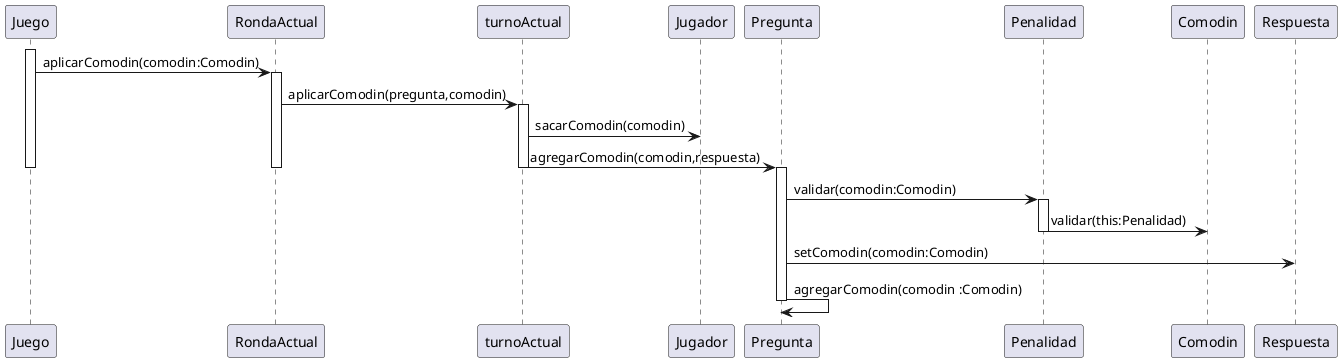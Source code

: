 @startuml
activate Juego
Juego ->RondaActual:aplicarComodin(comodin:Comodin)
activate RondaActual
RondaActual ->turnoActual:aplicarComodin(pregunta,comodin)
activate turnoActual
turnoActual->Jugador:sacarComodin(comodin)
turnoActual->Pregunta:agregarComodin(comodin,respuesta)

deactivate Juego
deactivate RondaActual
deactivate turnoActual
activate Pregunta

Pregunta -> Penalidad:validar(comodin:Comodin)
activate Penalidad
Penalidad->Comodin:validar(this:Penalidad)
deactivate Penalidad
Pregunta ->Respuesta:setComodin(comodin:Comodin)
Pregunta ->Pregunta:agregarComodin(comodin :Comodin)
deactivate Pregunta

@enduml